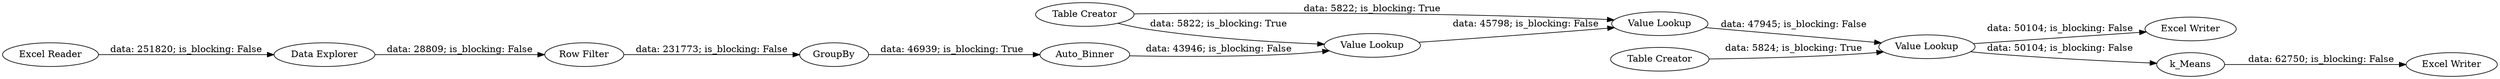 digraph {
	"2801460983150357202_6" [label="Table Creator"]
	"2801460983150357202_11" [label="Value Lookup"]
	"2801460983150357202_5" [label=Auto_Binner]
	"2801460983150357202_4" [label=GroupBy]
	"2801460983150357202_10" [label="Table Creator"]
	"2801460983150357202_1" [label="Excel Reader"]
	"2801460983150357202_2" [label="Data Explorer"]
	"2801460983150357202_15" [label="Excel Writer"]
	"2801460983150357202_13" [label="Excel Writer"]
	"2801460983150357202_3" [label="Row Filter"]
	"2801460983150357202_14" [label=k_Means]
	"2801460983150357202_12" [label="Value Lookup"]
	"2801460983150357202_7" [label="Value Lookup"]
	"2801460983150357202_3" -> "2801460983150357202_4" [label="data: 231773; is_blocking: False"]
	"2801460983150357202_5" -> "2801460983150357202_7" [label="data: 43946; is_blocking: False"]
	"2801460983150357202_11" -> "2801460983150357202_14" [label="data: 50104; is_blocking: False"]
	"2801460983150357202_12" -> "2801460983150357202_11" [label="data: 47945; is_blocking: False"]
	"2801460983150357202_6" -> "2801460983150357202_7" [label="data: 5822; is_blocking: True"]
	"2801460983150357202_1" -> "2801460983150357202_2" [label="data: 251820; is_blocking: False"]
	"2801460983150357202_6" -> "2801460983150357202_12" [label="data: 5822; is_blocking: True"]
	"2801460983150357202_10" -> "2801460983150357202_11" [label="data: 5824; is_blocking: True"]
	"2801460983150357202_4" -> "2801460983150357202_5" [label="data: 46939; is_blocking: True"]
	"2801460983150357202_14" -> "2801460983150357202_15" [label="data: 62750; is_blocking: False"]
	"2801460983150357202_2" -> "2801460983150357202_3" [label="data: 28809; is_blocking: False"]
	"2801460983150357202_7" -> "2801460983150357202_12" [label="data: 45798; is_blocking: False"]
	"2801460983150357202_11" -> "2801460983150357202_13" [label="data: 50104; is_blocking: False"]
	rankdir=LR
}
